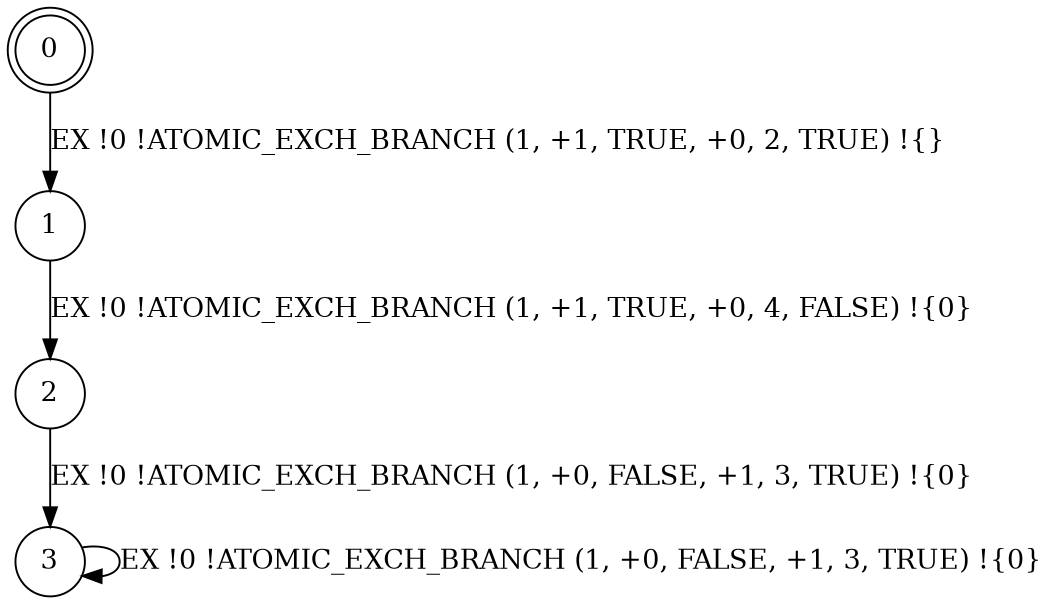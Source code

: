digraph BCG {
size = "7, 10.5";
center = TRUE;
node [shape = circle];
0 [peripheries = 2];
0 -> 1 [label = "EX !0 !ATOMIC_EXCH_BRANCH (1, +1, TRUE, +0, 2, TRUE) !{}"];
1 -> 2 [label = "EX !0 !ATOMIC_EXCH_BRANCH (1, +1, TRUE, +0, 4, FALSE) !{0}"];
2 -> 3 [label = "EX !0 !ATOMIC_EXCH_BRANCH (1, +0, FALSE, +1, 3, TRUE) !{0}"];
3 -> 3 [label = "EX !0 !ATOMIC_EXCH_BRANCH (1, +0, FALSE, +1, 3, TRUE) !{0}"];
}
